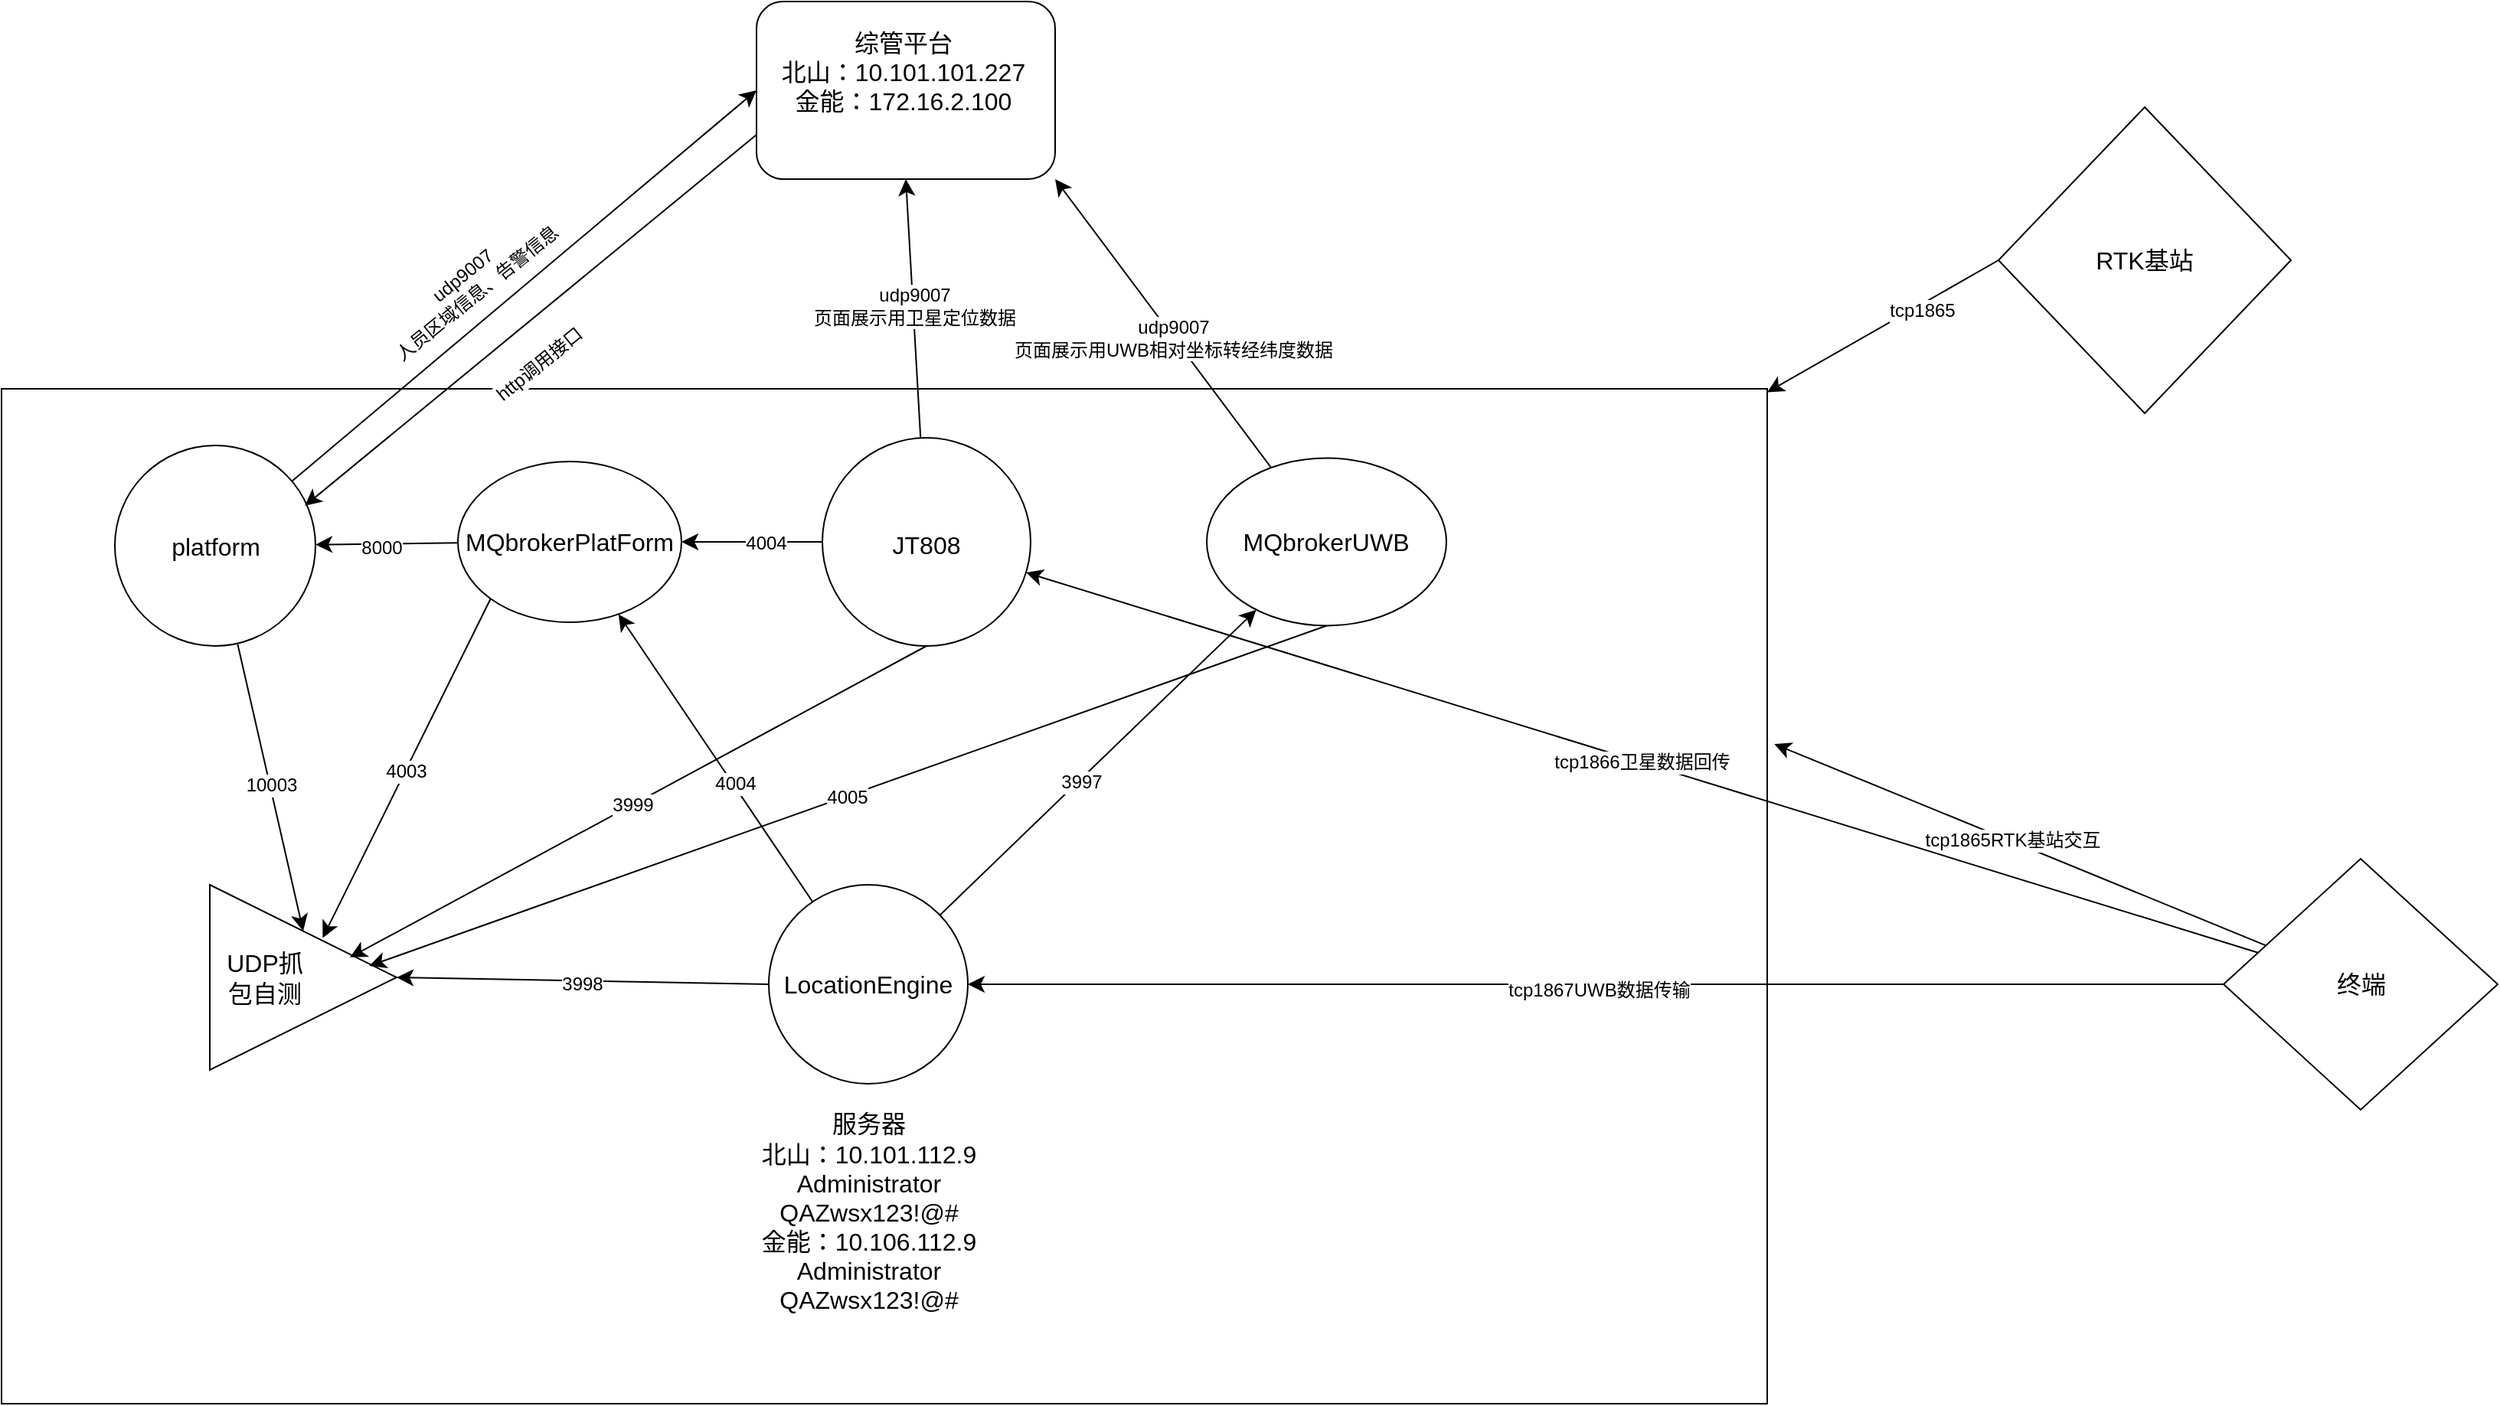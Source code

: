 <mxfile version="24.4.8" type="github">
  <diagram name="第 1 页" id="XMR0FXzbt835oiwzOHaN">
    <mxGraphModel dx="2660" dy="1242" grid="0" gridSize="10" guides="1" tooltips="1" connect="1" arrows="1" fold="1" page="0" pageScale="1" pageWidth="827" pageHeight="1169" math="0" shadow="0">
      <root>
        <mxCell id="0" />
        <mxCell id="1" parent="0" />
        <mxCell id="P713gTkIQYgg8M5f_9R2-21" value="" style="rounded=0;whiteSpace=wrap;html=1;" vertex="1" parent="1">
          <mxGeometry x="-573" y="41" width="1153" height="663" as="geometry" />
        </mxCell>
        <mxCell id="P713gTkIQYgg8M5f_9R2-14" style="edgeStyle=none;curved=1;rounded=0;orthogonalLoop=1;jettySize=auto;html=1;fontSize=12;startSize=8;endSize=8;" edge="1" parent="1" source="P713gTkIQYgg8M5f_9R2-1" target="P713gTkIQYgg8M5f_9R2-7">
          <mxGeometry relative="1" as="geometry" />
        </mxCell>
        <mxCell id="P713gTkIQYgg8M5f_9R2-51" value="8000" style="edgeLabel;html=1;align=center;verticalAlign=middle;resizable=0;points=[];fontSize=12;" vertex="1" connectable="0" parent="P713gTkIQYgg8M5f_9R2-14">
          <mxGeometry x="0.088" y="2" relative="1" as="geometry">
            <mxPoint as="offset" />
          </mxGeometry>
        </mxCell>
        <mxCell id="P713gTkIQYgg8M5f_9R2-1" value="" style="ellipse;whiteSpace=wrap;html=1;" vertex="1" parent="1">
          <mxGeometry x="-275" y="88.5" width="146" height="105" as="geometry" />
        </mxCell>
        <mxCell id="P713gTkIQYgg8M5f_9R2-18" style="edgeStyle=none;curved=1;rounded=0;orthogonalLoop=1;jettySize=auto;html=1;entryX=1;entryY=1;entryDx=0;entryDy=0;fontSize=12;startSize=8;endSize=8;" edge="1" parent="1" source="P713gTkIQYgg8M5f_9R2-3" target="P713gTkIQYgg8M5f_9R2-4">
          <mxGeometry relative="1" as="geometry" />
        </mxCell>
        <mxCell id="P713gTkIQYgg8M5f_9R2-54" value="udp9007&lt;br&gt;页面展示用UWB相对坐标转经纬度数据" style="edgeLabel;html=1;align=center;verticalAlign=middle;resizable=0;points=[];fontSize=12;" vertex="1" connectable="0" parent="P713gTkIQYgg8M5f_9R2-18">
          <mxGeometry x="-0.094" y="1" relative="1" as="geometry">
            <mxPoint as="offset" />
          </mxGeometry>
        </mxCell>
        <mxCell id="P713gTkIQYgg8M5f_9R2-3" value="" style="ellipse;whiteSpace=wrap;html=1;" vertex="1" parent="1">
          <mxGeometry x="214" y="86.25" width="156.5" height="109.5" as="geometry" />
        </mxCell>
        <mxCell id="P713gTkIQYgg8M5f_9R2-4" value="" style="rounded=1;whiteSpace=wrap;html=1;" vertex="1" parent="1">
          <mxGeometry x="-80" y="-212" width="195" height="116" as="geometry" />
        </mxCell>
        <mxCell id="P713gTkIQYgg8M5f_9R2-5" value="MQbrokerPlatForm" style="text;html=1;align=center;verticalAlign=middle;whiteSpace=wrap;rounded=0;fontSize=16;" vertex="1" parent="1">
          <mxGeometry x="-232" y="126" width="60" height="30" as="geometry" />
        </mxCell>
        <mxCell id="P713gTkIQYgg8M5f_9R2-6" value="MQbrokerUWB" style="text;html=1;align=center;verticalAlign=middle;whiteSpace=wrap;rounded=0;fontSize=16;" vertex="1" parent="1">
          <mxGeometry x="262.25" y="126" width="60" height="30" as="geometry" />
        </mxCell>
        <mxCell id="P713gTkIQYgg8M5f_9R2-13" style="edgeStyle=none;curved=1;rounded=0;orthogonalLoop=1;jettySize=auto;html=1;entryX=0;entryY=0.5;entryDx=0;entryDy=0;fontSize=12;startSize=8;endSize=8;" edge="1" parent="1" source="P713gTkIQYgg8M5f_9R2-7" target="P713gTkIQYgg8M5f_9R2-4">
          <mxGeometry relative="1" as="geometry" />
        </mxCell>
        <mxCell id="P713gTkIQYgg8M5f_9R2-52" value="udp9007&lt;div&gt;人员区域信息、告警信息&lt;/div&gt;" style="edgeLabel;html=1;align=center;verticalAlign=middle;resizable=0;points=[];fontSize=12;rotation=-39;" vertex="1" connectable="0" parent="P713gTkIQYgg8M5f_9R2-13">
          <mxGeometry x="-0.29" relative="1" as="geometry">
            <mxPoint x="7" y="-38" as="offset" />
          </mxGeometry>
        </mxCell>
        <mxCell id="P713gTkIQYgg8M5f_9R2-38" style="edgeStyle=none;curved=1;rounded=0;orthogonalLoop=1;jettySize=auto;html=1;fontSize=12;startSize=8;endSize=8;entryX=0.5;entryY=0;entryDx=0;entryDy=0;" edge="1" parent="1" source="P713gTkIQYgg8M5f_9R2-7" target="P713gTkIQYgg8M5f_9R2-36">
          <mxGeometry relative="1" as="geometry" />
        </mxCell>
        <mxCell id="P713gTkIQYgg8M5f_9R2-39" value="10003" style="edgeLabel;html=1;align=center;verticalAlign=middle;resizable=0;points=[];fontSize=12;" vertex="1" connectable="0" parent="P713gTkIQYgg8M5f_9R2-38">
          <mxGeometry x="-0.016" y="1" relative="1" as="geometry">
            <mxPoint as="offset" />
          </mxGeometry>
        </mxCell>
        <mxCell id="P713gTkIQYgg8M5f_9R2-7" value="" style="ellipse;whiteSpace=wrap;html=1;aspect=fixed;" vertex="1" parent="1">
          <mxGeometry x="-499" y="78" width="131" height="131" as="geometry" />
        </mxCell>
        <mxCell id="P713gTkIQYgg8M5f_9R2-8" value="platform" style="text;html=1;align=center;verticalAlign=middle;whiteSpace=wrap;rounded=0;fontSize=16;" vertex="1" parent="1">
          <mxGeometry x="-463.5" y="128.5" width="60" height="30" as="geometry" />
        </mxCell>
        <mxCell id="P713gTkIQYgg8M5f_9R2-16" style="edgeStyle=none;curved=1;rounded=0;orthogonalLoop=1;jettySize=auto;html=1;fontSize=12;startSize=8;endSize=8;" edge="1" parent="1" source="P713gTkIQYgg8M5f_9R2-9" target="P713gTkIQYgg8M5f_9R2-1">
          <mxGeometry relative="1" as="geometry" />
        </mxCell>
        <mxCell id="P713gTkIQYgg8M5f_9R2-49" value="4004" style="edgeLabel;html=1;align=center;verticalAlign=middle;resizable=0;points=[];fontSize=12;" vertex="1" connectable="0" parent="P713gTkIQYgg8M5f_9R2-16">
          <mxGeometry x="-0.185" y="-1" relative="1" as="geometry">
            <mxPoint as="offset" />
          </mxGeometry>
        </mxCell>
        <mxCell id="P713gTkIQYgg8M5f_9R2-17" style="edgeStyle=none;curved=1;rounded=0;orthogonalLoop=1;jettySize=auto;html=1;fontSize=12;startSize=8;endSize=8;" edge="1" parent="1" source="P713gTkIQYgg8M5f_9R2-9" target="P713gTkIQYgg8M5f_9R2-3">
          <mxGeometry relative="1" as="geometry" />
        </mxCell>
        <mxCell id="P713gTkIQYgg8M5f_9R2-48" value="3997" style="edgeLabel;html=1;align=center;verticalAlign=middle;resizable=0;points=[];fontSize=12;" vertex="1" connectable="0" parent="P713gTkIQYgg8M5f_9R2-17">
          <mxGeometry x="-0.114" y="-1" relative="1" as="geometry">
            <mxPoint as="offset" />
          </mxGeometry>
        </mxCell>
        <mxCell id="P713gTkIQYgg8M5f_9R2-40" style="edgeStyle=none;curved=1;rounded=0;orthogonalLoop=1;jettySize=auto;html=1;exitX=0;exitY=0.5;exitDx=0;exitDy=0;fontSize=12;startSize=8;endSize=8;entryX=1;entryY=0.5;entryDx=0;entryDy=0;" edge="1" parent="1" source="P713gTkIQYgg8M5f_9R2-9" target="P713gTkIQYgg8M5f_9R2-36">
          <mxGeometry relative="1" as="geometry" />
        </mxCell>
        <mxCell id="P713gTkIQYgg8M5f_9R2-41" value="3998" style="edgeLabel;html=1;align=center;verticalAlign=middle;resizable=0;points=[];fontSize=12;" vertex="1" connectable="0" parent="P713gTkIQYgg8M5f_9R2-40">
          <mxGeometry x="0.003" y="2" relative="1" as="geometry">
            <mxPoint as="offset" />
          </mxGeometry>
        </mxCell>
        <mxCell id="P713gTkIQYgg8M5f_9R2-9" value="" style="ellipse;whiteSpace=wrap;html=1;aspect=fixed;" vertex="1" parent="1">
          <mxGeometry x="-72" y="365" width="130" height="130" as="geometry" />
        </mxCell>
        <mxCell id="P713gTkIQYgg8M5f_9R2-10" value="LocationEngine" style="text;html=1;align=center;verticalAlign=middle;whiteSpace=wrap;rounded=0;fontSize=16;" vertex="1" parent="1">
          <mxGeometry x="-37" y="415" width="60" height="30" as="geometry" />
        </mxCell>
        <mxCell id="P713gTkIQYgg8M5f_9R2-15" style="edgeStyle=none;curved=1;rounded=0;orthogonalLoop=1;jettySize=auto;html=1;entryX=1;entryY=0.5;entryDx=0;entryDy=0;fontSize=12;startSize=8;endSize=8;" edge="1" parent="1" source="P713gTkIQYgg8M5f_9R2-11" target="P713gTkIQYgg8M5f_9R2-1">
          <mxGeometry relative="1" as="geometry" />
        </mxCell>
        <mxCell id="P713gTkIQYgg8M5f_9R2-50" value="4004" style="edgeLabel;html=1;align=center;verticalAlign=middle;resizable=0;points=[];fontSize=12;" vertex="1" connectable="0" parent="P713gTkIQYgg8M5f_9R2-15">
          <mxGeometry x="-0.186" y="1" relative="1" as="geometry">
            <mxPoint as="offset" />
          </mxGeometry>
        </mxCell>
        <mxCell id="P713gTkIQYgg8M5f_9R2-19" style="edgeStyle=none;curved=1;rounded=0;orthogonalLoop=1;jettySize=auto;html=1;entryX=0.5;entryY=1;entryDx=0;entryDy=0;fontSize=12;startSize=8;endSize=8;" edge="1" parent="1" source="P713gTkIQYgg8M5f_9R2-11" target="P713gTkIQYgg8M5f_9R2-4">
          <mxGeometry relative="1" as="geometry" />
        </mxCell>
        <mxCell id="P713gTkIQYgg8M5f_9R2-53" value="udp9007&lt;div&gt;页面展示用卫星定位数据&lt;/div&gt;" style="edgeLabel;html=1;align=center;verticalAlign=middle;resizable=0;points=[];fontSize=12;" vertex="1" connectable="0" parent="P713gTkIQYgg8M5f_9R2-19">
          <mxGeometry x="-0.27" relative="1" as="geometry">
            <mxPoint x="-1" y="-24" as="offset" />
          </mxGeometry>
        </mxCell>
        <mxCell id="P713gTkIQYgg8M5f_9R2-11" value="" style="ellipse;whiteSpace=wrap;html=1;aspect=fixed;" vertex="1" parent="1">
          <mxGeometry x="-37" y="73" width="136" height="136" as="geometry" />
        </mxCell>
        <mxCell id="P713gTkIQYgg8M5f_9R2-12" value="JT808" style="text;html=1;align=center;verticalAlign=middle;whiteSpace=wrap;rounded=0;fontSize=16;" vertex="1" parent="1">
          <mxGeometry x="1" y="128" width="60" height="30" as="geometry" />
        </mxCell>
        <mxCell id="P713gTkIQYgg8M5f_9R2-20" value="综管平台&lt;div&gt;北山：10.101.101.227&lt;br&gt;&lt;/div&gt;&lt;div&gt;金能：172.16.2.100&lt;/div&gt;" style="text;html=1;align=center;verticalAlign=middle;whiteSpace=wrap;rounded=0;fontSize=16;" vertex="1" parent="1">
          <mxGeometry x="-72" y="-181" width="176" height="30" as="geometry" />
        </mxCell>
        <mxCell id="P713gTkIQYgg8M5f_9R2-26" style="edgeStyle=none;curved=1;rounded=0;orthogonalLoop=1;jettySize=auto;html=1;exitX=0;exitY=0.5;exitDx=0;exitDy=0;fontSize=12;startSize=8;endSize=8;" edge="1" parent="1" source="P713gTkIQYgg8M5f_9R2-23" target="P713gTkIQYgg8M5f_9R2-21">
          <mxGeometry relative="1" as="geometry" />
        </mxCell>
        <mxCell id="P713gTkIQYgg8M5f_9R2-27" value="tcp1865" style="edgeLabel;html=1;align=center;verticalAlign=middle;resizable=0;points=[];fontSize=12;" vertex="1" connectable="0" parent="P713gTkIQYgg8M5f_9R2-26">
          <mxGeometry x="-0.329" y="4" relative="1" as="geometry">
            <mxPoint x="-1" as="offset" />
          </mxGeometry>
        </mxCell>
        <mxCell id="P713gTkIQYgg8M5f_9R2-23" value="" style="rhombus;whiteSpace=wrap;html=1;" vertex="1" parent="1">
          <mxGeometry x="731" y="-143" width="191" height="200" as="geometry" />
        </mxCell>
        <mxCell id="P713gTkIQYgg8M5f_9R2-24" value="RTK基站" style="text;html=1;align=center;verticalAlign=middle;whiteSpace=wrap;rounded=0;fontSize=16;" vertex="1" parent="1">
          <mxGeometry x="791.25" y="-58" width="70.5" height="30" as="geometry" />
        </mxCell>
        <mxCell id="P713gTkIQYgg8M5f_9R2-25" value="服务器&lt;br&gt;北山：10.101.112.9&lt;br&gt;Administrator&lt;br&gt;QAZwsx123!@#&lt;br&gt;&lt;div&gt;金能：10.106.112.9&lt;/div&gt;&lt;div&gt;Administrator&lt;br&gt;QAZwsx123!@#&lt;br&gt;&lt;/div&gt;" style="text;html=1;align=center;verticalAlign=middle;whiteSpace=wrap;rounded=0;fontSize=16;" vertex="1" parent="1">
          <mxGeometry x="-102.63" y="498" width="192.63" height="161" as="geometry" />
        </mxCell>
        <mxCell id="P713gTkIQYgg8M5f_9R2-30" style="edgeStyle=none;curved=1;rounded=0;orthogonalLoop=1;jettySize=auto;html=1;fontSize=12;startSize=8;endSize=8;entryX=1.004;entryY=0.35;entryDx=0;entryDy=0;entryPerimeter=0;" edge="1" parent="1" source="P713gTkIQYgg8M5f_9R2-28" target="P713gTkIQYgg8M5f_9R2-21">
          <mxGeometry relative="1" as="geometry">
            <mxPoint x="570" y="388" as="targetPoint" />
          </mxGeometry>
        </mxCell>
        <mxCell id="P713gTkIQYgg8M5f_9R2-31" value="tcp1865RTK基站交互" style="edgeLabel;html=1;align=center;verticalAlign=middle;resizable=0;points=[];fontSize=12;" vertex="1" connectable="0" parent="P713gTkIQYgg8M5f_9R2-30">
          <mxGeometry x="0.03" y="-1" relative="1" as="geometry">
            <mxPoint x="-1" as="offset" />
          </mxGeometry>
        </mxCell>
        <mxCell id="P713gTkIQYgg8M5f_9R2-32" style="edgeStyle=none;curved=1;rounded=0;orthogonalLoop=1;jettySize=auto;html=1;entryX=1;entryY=0.5;entryDx=0;entryDy=0;fontSize=12;startSize=8;endSize=8;" edge="1" parent="1" source="P713gTkIQYgg8M5f_9R2-28" target="P713gTkIQYgg8M5f_9R2-9">
          <mxGeometry relative="1" as="geometry" />
        </mxCell>
        <mxCell id="P713gTkIQYgg8M5f_9R2-33" value="tcp1867UWB数据传输" style="edgeLabel;html=1;align=center;verticalAlign=middle;resizable=0;points=[];fontSize=12;" vertex="1" connectable="0" parent="P713gTkIQYgg8M5f_9R2-32">
          <mxGeometry x="-0.002" y="4" relative="1" as="geometry">
            <mxPoint x="1" as="offset" />
          </mxGeometry>
        </mxCell>
        <mxCell id="P713gTkIQYgg8M5f_9R2-34" value="tcp1866卫星数据回传" style="edgeStyle=none;curved=1;rounded=0;orthogonalLoop=1;jettySize=auto;html=1;fontSize=12;startSize=8;endSize=8;" edge="1" parent="1">
          <mxGeometry x="0.0" relative="1" as="geometry">
            <mxPoint x="900.551" y="409.339" as="sourcePoint" />
            <mxPoint x="95.98" y="161.04" as="targetPoint" />
            <mxPoint as="offset" />
          </mxGeometry>
        </mxCell>
        <mxCell id="P713gTkIQYgg8M5f_9R2-28" value="" style="rhombus;whiteSpace=wrap;html=1;" vertex="1" parent="1">
          <mxGeometry x="878" y="348" width="179" height="164" as="geometry" />
        </mxCell>
        <mxCell id="P713gTkIQYgg8M5f_9R2-29" value="终端" style="text;html=1;align=center;verticalAlign=middle;whiteSpace=wrap;rounded=0;fontSize=16;" vertex="1" parent="1">
          <mxGeometry x="937.5" y="415" width="60" height="30" as="geometry" />
        </mxCell>
        <mxCell id="P713gTkIQYgg8M5f_9R2-36" value="" style="triangle;whiteSpace=wrap;html=1;" vertex="1" parent="1">
          <mxGeometry x="-437" y="365" width="122" height="121" as="geometry" />
        </mxCell>
        <mxCell id="P713gTkIQYgg8M5f_9R2-37" value="UDP抓包自测" style="text;html=1;align=center;verticalAlign=middle;whiteSpace=wrap;rounded=0;fontSize=16;" vertex="1" parent="1">
          <mxGeometry x="-431" y="410.5" width="60" height="30" as="geometry" />
        </mxCell>
        <mxCell id="P713gTkIQYgg8M5f_9R2-42" style="edgeStyle=none;curved=1;rounded=0;orthogonalLoop=1;jettySize=auto;html=1;exitX=0.5;exitY=1;exitDx=0;exitDy=0;entryX=0.75;entryY=0.392;entryDx=0;entryDy=0;entryPerimeter=0;fontSize=12;startSize=8;endSize=8;" edge="1" parent="1" source="P713gTkIQYgg8M5f_9R2-11" target="P713gTkIQYgg8M5f_9R2-36">
          <mxGeometry relative="1" as="geometry" />
        </mxCell>
        <mxCell id="P713gTkIQYgg8M5f_9R2-43" value="3999" style="edgeLabel;html=1;align=center;verticalAlign=middle;resizable=0;points=[];fontSize=12;" vertex="1" connectable="0" parent="P713gTkIQYgg8M5f_9R2-42">
          <mxGeometry x="0.021" relative="1" as="geometry">
            <mxPoint as="offset" />
          </mxGeometry>
        </mxCell>
        <mxCell id="P713gTkIQYgg8M5f_9R2-44" style="edgeStyle=none;curved=1;rounded=0;orthogonalLoop=1;jettySize=auto;html=1;exitX=0.5;exitY=1;exitDx=0;exitDy=0;entryX=0.854;entryY=0.438;entryDx=0;entryDy=0;entryPerimeter=0;fontSize=12;startSize=8;endSize=8;" edge="1" parent="1" source="P713gTkIQYgg8M5f_9R2-3" target="P713gTkIQYgg8M5f_9R2-36">
          <mxGeometry relative="1" as="geometry" />
        </mxCell>
        <mxCell id="P713gTkIQYgg8M5f_9R2-45" value="4005" style="edgeLabel;html=1;align=center;verticalAlign=middle;resizable=0;points=[];fontSize=12;" vertex="1" connectable="0" parent="P713gTkIQYgg8M5f_9R2-44">
          <mxGeometry x="0.004" relative="1" as="geometry">
            <mxPoint as="offset" />
          </mxGeometry>
        </mxCell>
        <mxCell id="P713gTkIQYgg8M5f_9R2-46" style="edgeStyle=none;curved=1;rounded=0;orthogonalLoop=1;jettySize=auto;html=1;exitX=0;exitY=1;exitDx=0;exitDy=0;entryX=0.604;entryY=0.287;entryDx=0;entryDy=0;entryPerimeter=0;fontSize=12;startSize=8;endSize=8;" edge="1" parent="1" source="P713gTkIQYgg8M5f_9R2-1" target="P713gTkIQYgg8M5f_9R2-36">
          <mxGeometry relative="1" as="geometry" />
        </mxCell>
        <mxCell id="P713gTkIQYgg8M5f_9R2-47" value="4003" style="edgeLabel;html=1;align=center;verticalAlign=middle;resizable=0;points=[];fontSize=12;" vertex="1" connectable="0" parent="P713gTkIQYgg8M5f_9R2-46">
          <mxGeometry x="0.015" relative="1" as="geometry">
            <mxPoint as="offset" />
          </mxGeometry>
        </mxCell>
        <mxCell id="P713gTkIQYgg8M5f_9R2-55" style="edgeStyle=none;curved=1;rounded=0;orthogonalLoop=1;jettySize=auto;html=1;exitX=0;exitY=0.75;exitDx=0;exitDy=0;entryX=0.947;entryY=0.301;entryDx=0;entryDy=0;entryPerimeter=0;fontSize=12;startSize=8;endSize=8;" edge="1" parent="1" source="P713gTkIQYgg8M5f_9R2-4" target="P713gTkIQYgg8M5f_9R2-7">
          <mxGeometry relative="1" as="geometry" />
        </mxCell>
        <mxCell id="P713gTkIQYgg8M5f_9R2-56" value="http调用接口" style="edgeLabel;html=1;align=center;verticalAlign=middle;resizable=0;points=[];fontSize=12;rotation=-39;" vertex="1" connectable="0" parent="1">
          <mxGeometry x="-222.001" y="25.003" as="geometry" />
        </mxCell>
      </root>
    </mxGraphModel>
  </diagram>
</mxfile>
